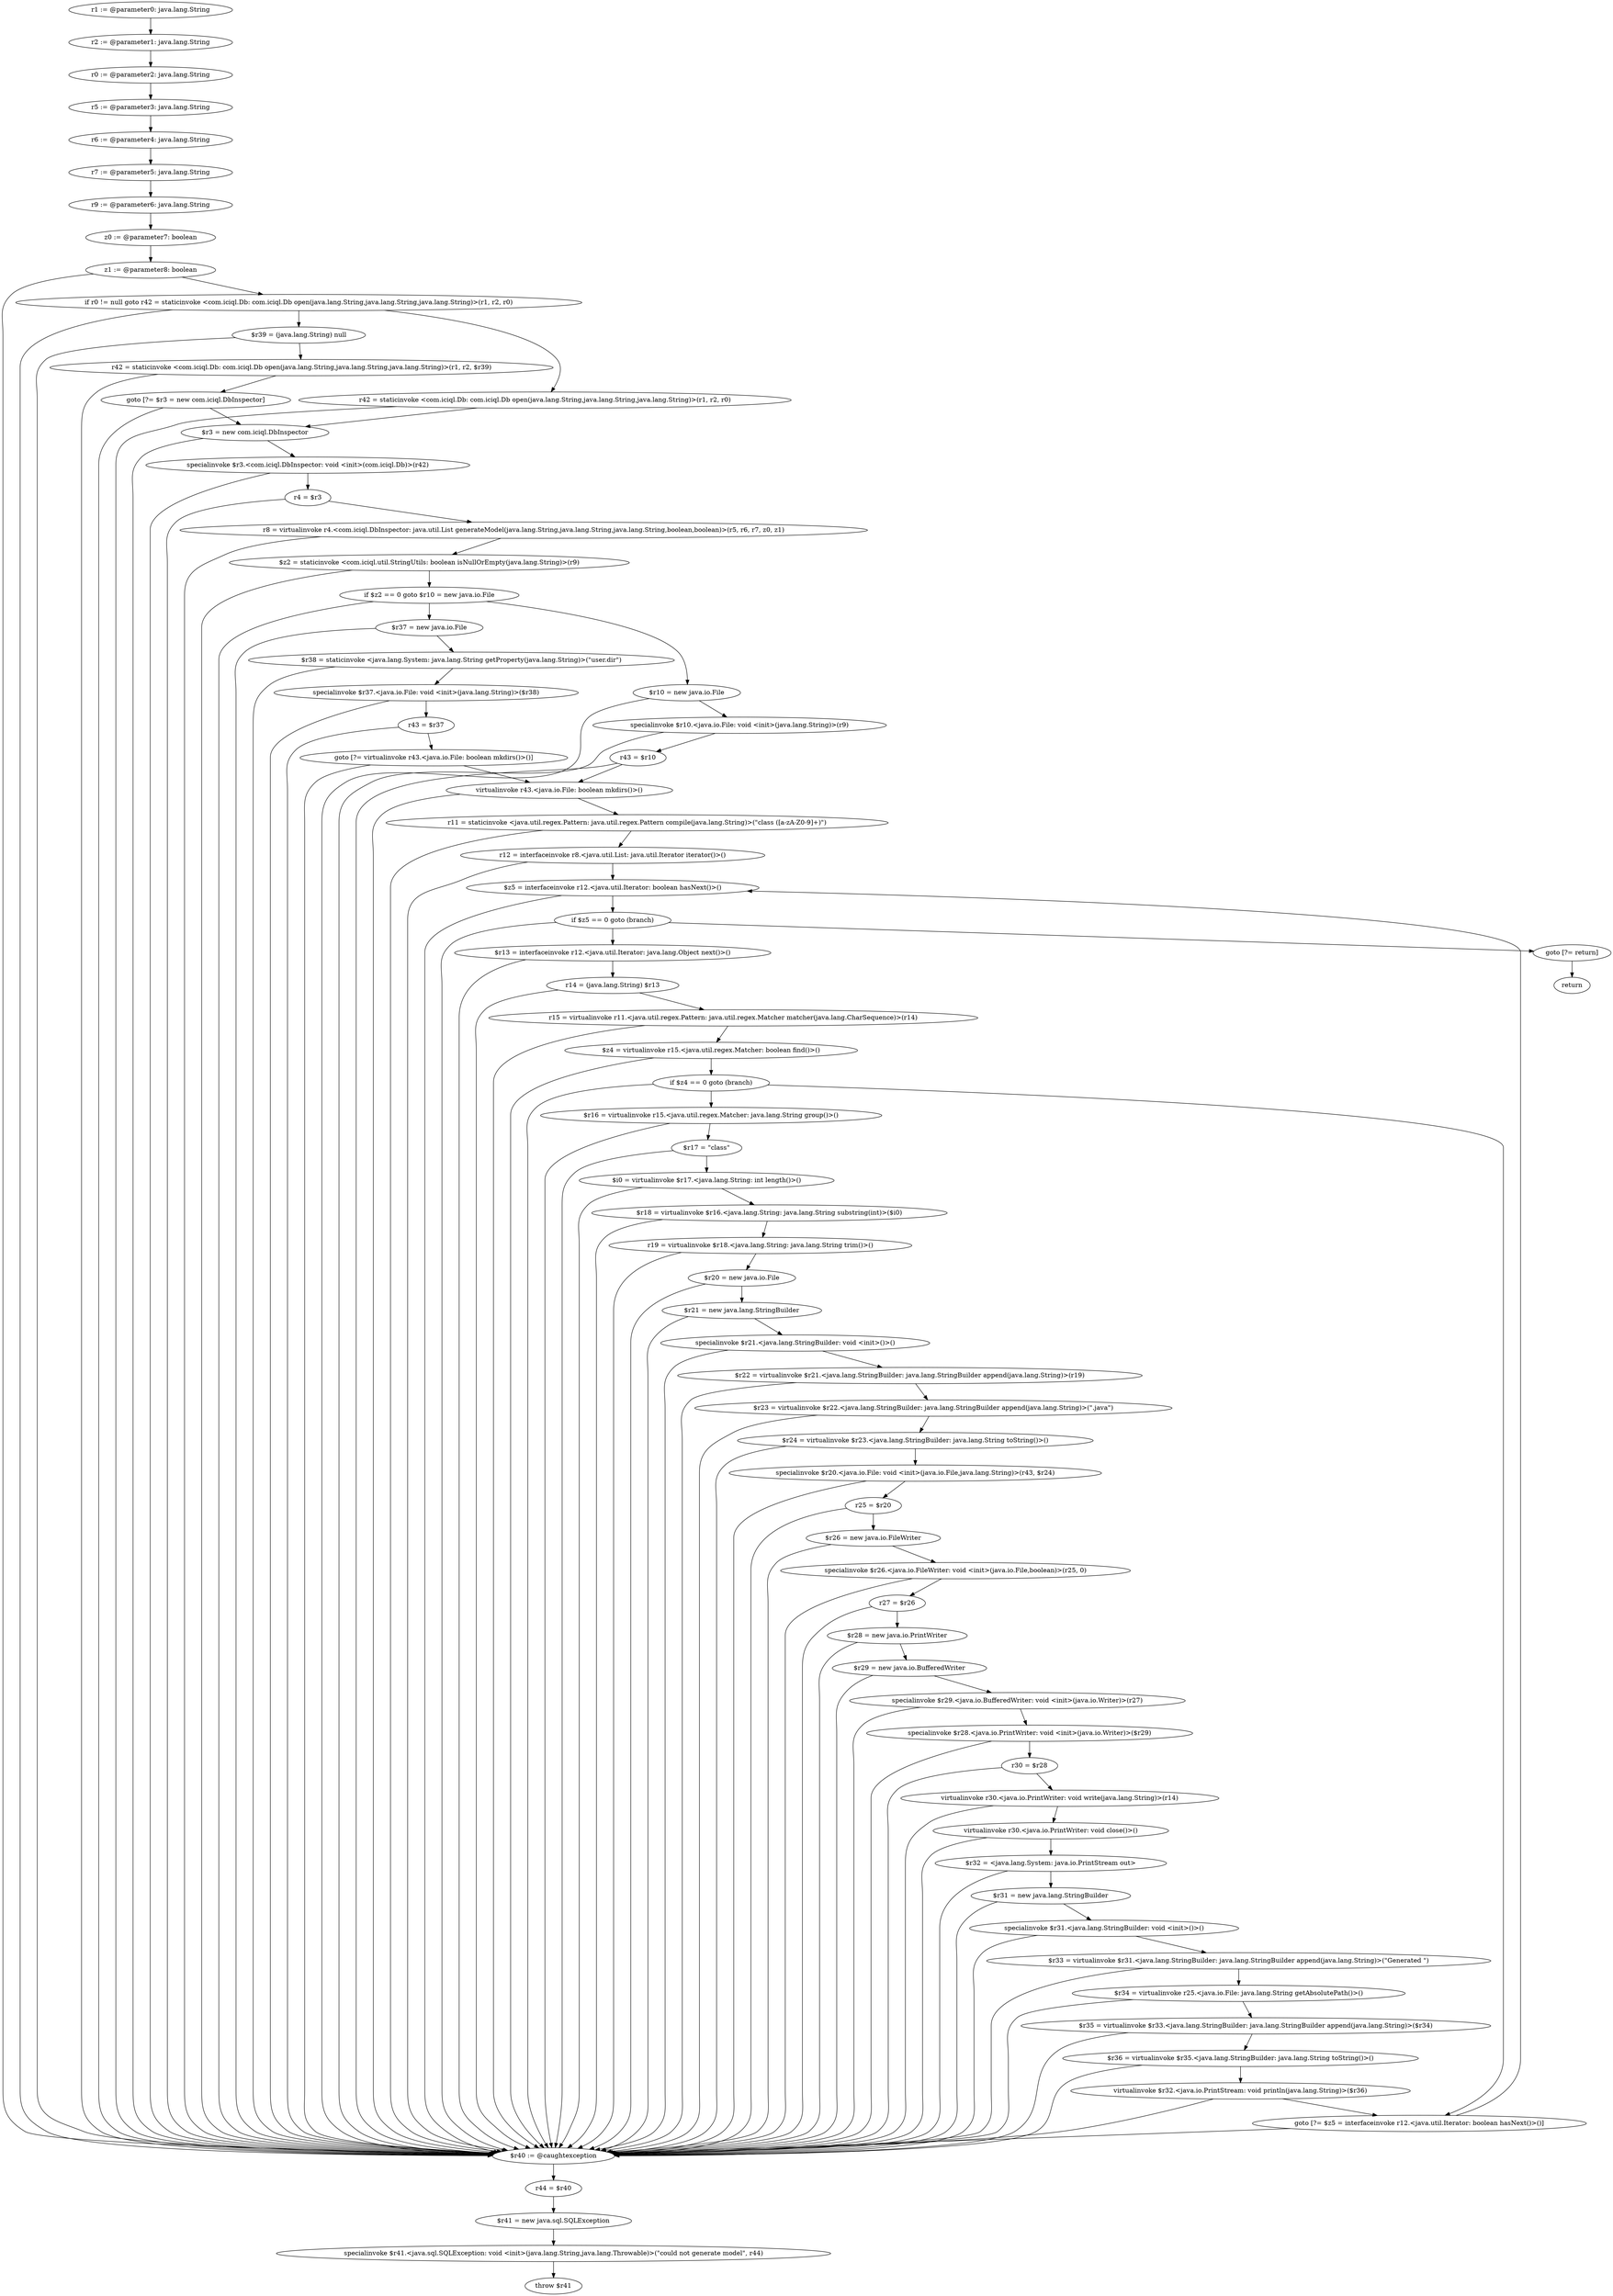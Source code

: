 digraph "unitGraph" {
    "r1 := @parameter0: java.lang.String"
    "r2 := @parameter1: java.lang.String"
    "r0 := @parameter2: java.lang.String"
    "r5 := @parameter3: java.lang.String"
    "r6 := @parameter4: java.lang.String"
    "r7 := @parameter5: java.lang.String"
    "r9 := @parameter6: java.lang.String"
    "z0 := @parameter7: boolean"
    "z1 := @parameter8: boolean"
    "if r0 != null goto r42 = staticinvoke <com.iciql.Db: com.iciql.Db open(java.lang.String,java.lang.String,java.lang.String)>(r1, r2, r0)"
    "$r39 = (java.lang.String) null"
    "r42 = staticinvoke <com.iciql.Db: com.iciql.Db open(java.lang.String,java.lang.String,java.lang.String)>(r1, r2, $r39)"
    "goto [?= $r3 = new com.iciql.DbInspector]"
    "r42 = staticinvoke <com.iciql.Db: com.iciql.Db open(java.lang.String,java.lang.String,java.lang.String)>(r1, r2, r0)"
    "$r3 = new com.iciql.DbInspector"
    "specialinvoke $r3.<com.iciql.DbInspector: void <init>(com.iciql.Db)>(r42)"
    "r4 = $r3"
    "r8 = virtualinvoke r4.<com.iciql.DbInspector: java.util.List generateModel(java.lang.String,java.lang.String,java.lang.String,boolean,boolean)>(r5, r6, r7, z0, z1)"
    "$z2 = staticinvoke <com.iciql.util.StringUtils: boolean isNullOrEmpty(java.lang.String)>(r9)"
    "if $z2 == 0 goto $r10 = new java.io.File"
    "$r37 = new java.io.File"
    "$r38 = staticinvoke <java.lang.System: java.lang.String getProperty(java.lang.String)>(\"user.dir\")"
    "specialinvoke $r37.<java.io.File: void <init>(java.lang.String)>($r38)"
    "r43 = $r37"
    "goto [?= virtualinvoke r43.<java.io.File: boolean mkdirs()>()]"
    "$r10 = new java.io.File"
    "specialinvoke $r10.<java.io.File: void <init>(java.lang.String)>(r9)"
    "r43 = $r10"
    "virtualinvoke r43.<java.io.File: boolean mkdirs()>()"
    "r11 = staticinvoke <java.util.regex.Pattern: java.util.regex.Pattern compile(java.lang.String)>(\"class ([a-zA-Z0-9]+)\")"
    "r12 = interfaceinvoke r8.<java.util.List: java.util.Iterator iterator()>()"
    "$z5 = interfaceinvoke r12.<java.util.Iterator: boolean hasNext()>()"
    "if $z5 == 0 goto (branch)"
    "$r13 = interfaceinvoke r12.<java.util.Iterator: java.lang.Object next()>()"
    "r14 = (java.lang.String) $r13"
    "r15 = virtualinvoke r11.<java.util.regex.Pattern: java.util.regex.Matcher matcher(java.lang.CharSequence)>(r14)"
    "$z4 = virtualinvoke r15.<java.util.regex.Matcher: boolean find()>()"
    "if $z4 == 0 goto (branch)"
    "$r16 = virtualinvoke r15.<java.util.regex.Matcher: java.lang.String group()>()"
    "$r17 = \"class\""
    "$i0 = virtualinvoke $r17.<java.lang.String: int length()>()"
    "$r18 = virtualinvoke $r16.<java.lang.String: java.lang.String substring(int)>($i0)"
    "r19 = virtualinvoke $r18.<java.lang.String: java.lang.String trim()>()"
    "$r20 = new java.io.File"
    "$r21 = new java.lang.StringBuilder"
    "specialinvoke $r21.<java.lang.StringBuilder: void <init>()>()"
    "$r22 = virtualinvoke $r21.<java.lang.StringBuilder: java.lang.StringBuilder append(java.lang.String)>(r19)"
    "$r23 = virtualinvoke $r22.<java.lang.StringBuilder: java.lang.StringBuilder append(java.lang.String)>(\".java\")"
    "$r24 = virtualinvoke $r23.<java.lang.StringBuilder: java.lang.String toString()>()"
    "specialinvoke $r20.<java.io.File: void <init>(java.io.File,java.lang.String)>(r43, $r24)"
    "r25 = $r20"
    "$r26 = new java.io.FileWriter"
    "specialinvoke $r26.<java.io.FileWriter: void <init>(java.io.File,boolean)>(r25, 0)"
    "r27 = $r26"
    "$r28 = new java.io.PrintWriter"
    "$r29 = new java.io.BufferedWriter"
    "specialinvoke $r29.<java.io.BufferedWriter: void <init>(java.io.Writer)>(r27)"
    "specialinvoke $r28.<java.io.PrintWriter: void <init>(java.io.Writer)>($r29)"
    "r30 = $r28"
    "virtualinvoke r30.<java.io.PrintWriter: void write(java.lang.String)>(r14)"
    "virtualinvoke r30.<java.io.PrintWriter: void close()>()"
    "$r32 = <java.lang.System: java.io.PrintStream out>"
    "$r31 = new java.lang.StringBuilder"
    "specialinvoke $r31.<java.lang.StringBuilder: void <init>()>()"
    "$r33 = virtualinvoke $r31.<java.lang.StringBuilder: java.lang.StringBuilder append(java.lang.String)>(\"Generated \")"
    "$r34 = virtualinvoke r25.<java.io.File: java.lang.String getAbsolutePath()>()"
    "$r35 = virtualinvoke $r33.<java.lang.StringBuilder: java.lang.StringBuilder append(java.lang.String)>($r34)"
    "$r36 = virtualinvoke $r35.<java.lang.StringBuilder: java.lang.String toString()>()"
    "virtualinvoke $r32.<java.io.PrintStream: void println(java.lang.String)>($r36)"
    "goto [?= $z5 = interfaceinvoke r12.<java.util.Iterator: boolean hasNext()>()]"
    "goto [?= return]"
    "$r40 := @caughtexception"
    "r44 = $r40"
    "$r41 = new java.sql.SQLException"
    "specialinvoke $r41.<java.sql.SQLException: void <init>(java.lang.String,java.lang.Throwable)>(\"could not generate model\", r44)"
    "throw $r41"
    "return"
    "r1 := @parameter0: java.lang.String"->"r2 := @parameter1: java.lang.String";
    "r2 := @parameter1: java.lang.String"->"r0 := @parameter2: java.lang.String";
    "r0 := @parameter2: java.lang.String"->"r5 := @parameter3: java.lang.String";
    "r5 := @parameter3: java.lang.String"->"r6 := @parameter4: java.lang.String";
    "r6 := @parameter4: java.lang.String"->"r7 := @parameter5: java.lang.String";
    "r7 := @parameter5: java.lang.String"->"r9 := @parameter6: java.lang.String";
    "r9 := @parameter6: java.lang.String"->"z0 := @parameter7: boolean";
    "z0 := @parameter7: boolean"->"z1 := @parameter8: boolean";
    "z1 := @parameter8: boolean"->"if r0 != null goto r42 = staticinvoke <com.iciql.Db: com.iciql.Db open(java.lang.String,java.lang.String,java.lang.String)>(r1, r2, r0)";
    "z1 := @parameter8: boolean"->"$r40 := @caughtexception";
    "if r0 != null goto r42 = staticinvoke <com.iciql.Db: com.iciql.Db open(java.lang.String,java.lang.String,java.lang.String)>(r1, r2, r0)"->"$r39 = (java.lang.String) null";
    "if r0 != null goto r42 = staticinvoke <com.iciql.Db: com.iciql.Db open(java.lang.String,java.lang.String,java.lang.String)>(r1, r2, r0)"->"r42 = staticinvoke <com.iciql.Db: com.iciql.Db open(java.lang.String,java.lang.String,java.lang.String)>(r1, r2, r0)";
    "if r0 != null goto r42 = staticinvoke <com.iciql.Db: com.iciql.Db open(java.lang.String,java.lang.String,java.lang.String)>(r1, r2, r0)"->"$r40 := @caughtexception";
    "$r39 = (java.lang.String) null"->"r42 = staticinvoke <com.iciql.Db: com.iciql.Db open(java.lang.String,java.lang.String,java.lang.String)>(r1, r2, $r39)";
    "$r39 = (java.lang.String) null"->"$r40 := @caughtexception";
    "r42 = staticinvoke <com.iciql.Db: com.iciql.Db open(java.lang.String,java.lang.String,java.lang.String)>(r1, r2, $r39)"->"goto [?= $r3 = new com.iciql.DbInspector]";
    "r42 = staticinvoke <com.iciql.Db: com.iciql.Db open(java.lang.String,java.lang.String,java.lang.String)>(r1, r2, $r39)"->"$r40 := @caughtexception";
    "goto [?= $r3 = new com.iciql.DbInspector]"->"$r3 = new com.iciql.DbInspector";
    "goto [?= $r3 = new com.iciql.DbInspector]"->"$r40 := @caughtexception";
    "r42 = staticinvoke <com.iciql.Db: com.iciql.Db open(java.lang.String,java.lang.String,java.lang.String)>(r1, r2, r0)"->"$r3 = new com.iciql.DbInspector";
    "r42 = staticinvoke <com.iciql.Db: com.iciql.Db open(java.lang.String,java.lang.String,java.lang.String)>(r1, r2, r0)"->"$r40 := @caughtexception";
    "$r3 = new com.iciql.DbInspector"->"specialinvoke $r3.<com.iciql.DbInspector: void <init>(com.iciql.Db)>(r42)";
    "$r3 = new com.iciql.DbInspector"->"$r40 := @caughtexception";
    "specialinvoke $r3.<com.iciql.DbInspector: void <init>(com.iciql.Db)>(r42)"->"r4 = $r3";
    "specialinvoke $r3.<com.iciql.DbInspector: void <init>(com.iciql.Db)>(r42)"->"$r40 := @caughtexception";
    "r4 = $r3"->"r8 = virtualinvoke r4.<com.iciql.DbInspector: java.util.List generateModel(java.lang.String,java.lang.String,java.lang.String,boolean,boolean)>(r5, r6, r7, z0, z1)";
    "r4 = $r3"->"$r40 := @caughtexception";
    "r8 = virtualinvoke r4.<com.iciql.DbInspector: java.util.List generateModel(java.lang.String,java.lang.String,java.lang.String,boolean,boolean)>(r5, r6, r7, z0, z1)"->"$z2 = staticinvoke <com.iciql.util.StringUtils: boolean isNullOrEmpty(java.lang.String)>(r9)";
    "r8 = virtualinvoke r4.<com.iciql.DbInspector: java.util.List generateModel(java.lang.String,java.lang.String,java.lang.String,boolean,boolean)>(r5, r6, r7, z0, z1)"->"$r40 := @caughtexception";
    "$z2 = staticinvoke <com.iciql.util.StringUtils: boolean isNullOrEmpty(java.lang.String)>(r9)"->"if $z2 == 0 goto $r10 = new java.io.File";
    "$z2 = staticinvoke <com.iciql.util.StringUtils: boolean isNullOrEmpty(java.lang.String)>(r9)"->"$r40 := @caughtexception";
    "if $z2 == 0 goto $r10 = new java.io.File"->"$r37 = new java.io.File";
    "if $z2 == 0 goto $r10 = new java.io.File"->"$r10 = new java.io.File";
    "if $z2 == 0 goto $r10 = new java.io.File"->"$r40 := @caughtexception";
    "$r37 = new java.io.File"->"$r38 = staticinvoke <java.lang.System: java.lang.String getProperty(java.lang.String)>(\"user.dir\")";
    "$r37 = new java.io.File"->"$r40 := @caughtexception";
    "$r38 = staticinvoke <java.lang.System: java.lang.String getProperty(java.lang.String)>(\"user.dir\")"->"specialinvoke $r37.<java.io.File: void <init>(java.lang.String)>($r38)";
    "$r38 = staticinvoke <java.lang.System: java.lang.String getProperty(java.lang.String)>(\"user.dir\")"->"$r40 := @caughtexception";
    "specialinvoke $r37.<java.io.File: void <init>(java.lang.String)>($r38)"->"r43 = $r37";
    "specialinvoke $r37.<java.io.File: void <init>(java.lang.String)>($r38)"->"$r40 := @caughtexception";
    "r43 = $r37"->"goto [?= virtualinvoke r43.<java.io.File: boolean mkdirs()>()]";
    "r43 = $r37"->"$r40 := @caughtexception";
    "goto [?= virtualinvoke r43.<java.io.File: boolean mkdirs()>()]"->"virtualinvoke r43.<java.io.File: boolean mkdirs()>()";
    "goto [?= virtualinvoke r43.<java.io.File: boolean mkdirs()>()]"->"$r40 := @caughtexception";
    "$r10 = new java.io.File"->"specialinvoke $r10.<java.io.File: void <init>(java.lang.String)>(r9)";
    "$r10 = new java.io.File"->"$r40 := @caughtexception";
    "specialinvoke $r10.<java.io.File: void <init>(java.lang.String)>(r9)"->"r43 = $r10";
    "specialinvoke $r10.<java.io.File: void <init>(java.lang.String)>(r9)"->"$r40 := @caughtexception";
    "r43 = $r10"->"virtualinvoke r43.<java.io.File: boolean mkdirs()>()";
    "r43 = $r10"->"$r40 := @caughtexception";
    "virtualinvoke r43.<java.io.File: boolean mkdirs()>()"->"r11 = staticinvoke <java.util.regex.Pattern: java.util.regex.Pattern compile(java.lang.String)>(\"class ([a-zA-Z0-9]+)\")";
    "virtualinvoke r43.<java.io.File: boolean mkdirs()>()"->"$r40 := @caughtexception";
    "r11 = staticinvoke <java.util.regex.Pattern: java.util.regex.Pattern compile(java.lang.String)>(\"class ([a-zA-Z0-9]+)\")"->"r12 = interfaceinvoke r8.<java.util.List: java.util.Iterator iterator()>()";
    "r11 = staticinvoke <java.util.regex.Pattern: java.util.regex.Pattern compile(java.lang.String)>(\"class ([a-zA-Z0-9]+)\")"->"$r40 := @caughtexception";
    "r12 = interfaceinvoke r8.<java.util.List: java.util.Iterator iterator()>()"->"$z5 = interfaceinvoke r12.<java.util.Iterator: boolean hasNext()>()";
    "r12 = interfaceinvoke r8.<java.util.List: java.util.Iterator iterator()>()"->"$r40 := @caughtexception";
    "$z5 = interfaceinvoke r12.<java.util.Iterator: boolean hasNext()>()"->"if $z5 == 0 goto (branch)";
    "$z5 = interfaceinvoke r12.<java.util.Iterator: boolean hasNext()>()"->"$r40 := @caughtexception";
    "if $z5 == 0 goto (branch)"->"$r13 = interfaceinvoke r12.<java.util.Iterator: java.lang.Object next()>()";
    "if $z5 == 0 goto (branch)"->"goto [?= return]";
    "if $z5 == 0 goto (branch)"->"$r40 := @caughtexception";
    "$r13 = interfaceinvoke r12.<java.util.Iterator: java.lang.Object next()>()"->"r14 = (java.lang.String) $r13";
    "$r13 = interfaceinvoke r12.<java.util.Iterator: java.lang.Object next()>()"->"$r40 := @caughtexception";
    "r14 = (java.lang.String) $r13"->"r15 = virtualinvoke r11.<java.util.regex.Pattern: java.util.regex.Matcher matcher(java.lang.CharSequence)>(r14)";
    "r14 = (java.lang.String) $r13"->"$r40 := @caughtexception";
    "r15 = virtualinvoke r11.<java.util.regex.Pattern: java.util.regex.Matcher matcher(java.lang.CharSequence)>(r14)"->"$z4 = virtualinvoke r15.<java.util.regex.Matcher: boolean find()>()";
    "r15 = virtualinvoke r11.<java.util.regex.Pattern: java.util.regex.Matcher matcher(java.lang.CharSequence)>(r14)"->"$r40 := @caughtexception";
    "$z4 = virtualinvoke r15.<java.util.regex.Matcher: boolean find()>()"->"if $z4 == 0 goto (branch)";
    "$z4 = virtualinvoke r15.<java.util.regex.Matcher: boolean find()>()"->"$r40 := @caughtexception";
    "if $z4 == 0 goto (branch)"->"$r16 = virtualinvoke r15.<java.util.regex.Matcher: java.lang.String group()>()";
    "if $z4 == 0 goto (branch)"->"goto [?= $z5 = interfaceinvoke r12.<java.util.Iterator: boolean hasNext()>()]";
    "if $z4 == 0 goto (branch)"->"$r40 := @caughtexception";
    "$r16 = virtualinvoke r15.<java.util.regex.Matcher: java.lang.String group()>()"->"$r17 = \"class\"";
    "$r16 = virtualinvoke r15.<java.util.regex.Matcher: java.lang.String group()>()"->"$r40 := @caughtexception";
    "$r17 = \"class\""->"$i0 = virtualinvoke $r17.<java.lang.String: int length()>()";
    "$r17 = \"class\""->"$r40 := @caughtexception";
    "$i0 = virtualinvoke $r17.<java.lang.String: int length()>()"->"$r18 = virtualinvoke $r16.<java.lang.String: java.lang.String substring(int)>($i0)";
    "$i0 = virtualinvoke $r17.<java.lang.String: int length()>()"->"$r40 := @caughtexception";
    "$r18 = virtualinvoke $r16.<java.lang.String: java.lang.String substring(int)>($i0)"->"r19 = virtualinvoke $r18.<java.lang.String: java.lang.String trim()>()";
    "$r18 = virtualinvoke $r16.<java.lang.String: java.lang.String substring(int)>($i0)"->"$r40 := @caughtexception";
    "r19 = virtualinvoke $r18.<java.lang.String: java.lang.String trim()>()"->"$r20 = new java.io.File";
    "r19 = virtualinvoke $r18.<java.lang.String: java.lang.String trim()>()"->"$r40 := @caughtexception";
    "$r20 = new java.io.File"->"$r21 = new java.lang.StringBuilder";
    "$r20 = new java.io.File"->"$r40 := @caughtexception";
    "$r21 = new java.lang.StringBuilder"->"specialinvoke $r21.<java.lang.StringBuilder: void <init>()>()";
    "$r21 = new java.lang.StringBuilder"->"$r40 := @caughtexception";
    "specialinvoke $r21.<java.lang.StringBuilder: void <init>()>()"->"$r22 = virtualinvoke $r21.<java.lang.StringBuilder: java.lang.StringBuilder append(java.lang.String)>(r19)";
    "specialinvoke $r21.<java.lang.StringBuilder: void <init>()>()"->"$r40 := @caughtexception";
    "$r22 = virtualinvoke $r21.<java.lang.StringBuilder: java.lang.StringBuilder append(java.lang.String)>(r19)"->"$r23 = virtualinvoke $r22.<java.lang.StringBuilder: java.lang.StringBuilder append(java.lang.String)>(\".java\")";
    "$r22 = virtualinvoke $r21.<java.lang.StringBuilder: java.lang.StringBuilder append(java.lang.String)>(r19)"->"$r40 := @caughtexception";
    "$r23 = virtualinvoke $r22.<java.lang.StringBuilder: java.lang.StringBuilder append(java.lang.String)>(\".java\")"->"$r24 = virtualinvoke $r23.<java.lang.StringBuilder: java.lang.String toString()>()";
    "$r23 = virtualinvoke $r22.<java.lang.StringBuilder: java.lang.StringBuilder append(java.lang.String)>(\".java\")"->"$r40 := @caughtexception";
    "$r24 = virtualinvoke $r23.<java.lang.StringBuilder: java.lang.String toString()>()"->"specialinvoke $r20.<java.io.File: void <init>(java.io.File,java.lang.String)>(r43, $r24)";
    "$r24 = virtualinvoke $r23.<java.lang.StringBuilder: java.lang.String toString()>()"->"$r40 := @caughtexception";
    "specialinvoke $r20.<java.io.File: void <init>(java.io.File,java.lang.String)>(r43, $r24)"->"r25 = $r20";
    "specialinvoke $r20.<java.io.File: void <init>(java.io.File,java.lang.String)>(r43, $r24)"->"$r40 := @caughtexception";
    "r25 = $r20"->"$r26 = new java.io.FileWriter";
    "r25 = $r20"->"$r40 := @caughtexception";
    "$r26 = new java.io.FileWriter"->"specialinvoke $r26.<java.io.FileWriter: void <init>(java.io.File,boolean)>(r25, 0)";
    "$r26 = new java.io.FileWriter"->"$r40 := @caughtexception";
    "specialinvoke $r26.<java.io.FileWriter: void <init>(java.io.File,boolean)>(r25, 0)"->"r27 = $r26";
    "specialinvoke $r26.<java.io.FileWriter: void <init>(java.io.File,boolean)>(r25, 0)"->"$r40 := @caughtexception";
    "r27 = $r26"->"$r28 = new java.io.PrintWriter";
    "r27 = $r26"->"$r40 := @caughtexception";
    "$r28 = new java.io.PrintWriter"->"$r29 = new java.io.BufferedWriter";
    "$r28 = new java.io.PrintWriter"->"$r40 := @caughtexception";
    "$r29 = new java.io.BufferedWriter"->"specialinvoke $r29.<java.io.BufferedWriter: void <init>(java.io.Writer)>(r27)";
    "$r29 = new java.io.BufferedWriter"->"$r40 := @caughtexception";
    "specialinvoke $r29.<java.io.BufferedWriter: void <init>(java.io.Writer)>(r27)"->"specialinvoke $r28.<java.io.PrintWriter: void <init>(java.io.Writer)>($r29)";
    "specialinvoke $r29.<java.io.BufferedWriter: void <init>(java.io.Writer)>(r27)"->"$r40 := @caughtexception";
    "specialinvoke $r28.<java.io.PrintWriter: void <init>(java.io.Writer)>($r29)"->"r30 = $r28";
    "specialinvoke $r28.<java.io.PrintWriter: void <init>(java.io.Writer)>($r29)"->"$r40 := @caughtexception";
    "r30 = $r28"->"virtualinvoke r30.<java.io.PrintWriter: void write(java.lang.String)>(r14)";
    "r30 = $r28"->"$r40 := @caughtexception";
    "virtualinvoke r30.<java.io.PrintWriter: void write(java.lang.String)>(r14)"->"virtualinvoke r30.<java.io.PrintWriter: void close()>()";
    "virtualinvoke r30.<java.io.PrintWriter: void write(java.lang.String)>(r14)"->"$r40 := @caughtexception";
    "virtualinvoke r30.<java.io.PrintWriter: void close()>()"->"$r32 = <java.lang.System: java.io.PrintStream out>";
    "virtualinvoke r30.<java.io.PrintWriter: void close()>()"->"$r40 := @caughtexception";
    "$r32 = <java.lang.System: java.io.PrintStream out>"->"$r31 = new java.lang.StringBuilder";
    "$r32 = <java.lang.System: java.io.PrintStream out>"->"$r40 := @caughtexception";
    "$r31 = new java.lang.StringBuilder"->"specialinvoke $r31.<java.lang.StringBuilder: void <init>()>()";
    "$r31 = new java.lang.StringBuilder"->"$r40 := @caughtexception";
    "specialinvoke $r31.<java.lang.StringBuilder: void <init>()>()"->"$r33 = virtualinvoke $r31.<java.lang.StringBuilder: java.lang.StringBuilder append(java.lang.String)>(\"Generated \")";
    "specialinvoke $r31.<java.lang.StringBuilder: void <init>()>()"->"$r40 := @caughtexception";
    "$r33 = virtualinvoke $r31.<java.lang.StringBuilder: java.lang.StringBuilder append(java.lang.String)>(\"Generated \")"->"$r34 = virtualinvoke r25.<java.io.File: java.lang.String getAbsolutePath()>()";
    "$r33 = virtualinvoke $r31.<java.lang.StringBuilder: java.lang.StringBuilder append(java.lang.String)>(\"Generated \")"->"$r40 := @caughtexception";
    "$r34 = virtualinvoke r25.<java.io.File: java.lang.String getAbsolutePath()>()"->"$r35 = virtualinvoke $r33.<java.lang.StringBuilder: java.lang.StringBuilder append(java.lang.String)>($r34)";
    "$r34 = virtualinvoke r25.<java.io.File: java.lang.String getAbsolutePath()>()"->"$r40 := @caughtexception";
    "$r35 = virtualinvoke $r33.<java.lang.StringBuilder: java.lang.StringBuilder append(java.lang.String)>($r34)"->"$r36 = virtualinvoke $r35.<java.lang.StringBuilder: java.lang.String toString()>()";
    "$r35 = virtualinvoke $r33.<java.lang.StringBuilder: java.lang.StringBuilder append(java.lang.String)>($r34)"->"$r40 := @caughtexception";
    "$r36 = virtualinvoke $r35.<java.lang.StringBuilder: java.lang.String toString()>()"->"virtualinvoke $r32.<java.io.PrintStream: void println(java.lang.String)>($r36)";
    "$r36 = virtualinvoke $r35.<java.lang.StringBuilder: java.lang.String toString()>()"->"$r40 := @caughtexception";
    "virtualinvoke $r32.<java.io.PrintStream: void println(java.lang.String)>($r36)"->"goto [?= $z5 = interfaceinvoke r12.<java.util.Iterator: boolean hasNext()>()]";
    "virtualinvoke $r32.<java.io.PrintStream: void println(java.lang.String)>($r36)"->"$r40 := @caughtexception";
    "goto [?= $z5 = interfaceinvoke r12.<java.util.Iterator: boolean hasNext()>()]"->"$z5 = interfaceinvoke r12.<java.util.Iterator: boolean hasNext()>()";
    "goto [?= $z5 = interfaceinvoke r12.<java.util.Iterator: boolean hasNext()>()]"->"$r40 := @caughtexception";
    "goto [?= return]"->"return";
    "$r40 := @caughtexception"->"r44 = $r40";
    "r44 = $r40"->"$r41 = new java.sql.SQLException";
    "$r41 = new java.sql.SQLException"->"specialinvoke $r41.<java.sql.SQLException: void <init>(java.lang.String,java.lang.Throwable)>(\"could not generate model\", r44)";
    "specialinvoke $r41.<java.sql.SQLException: void <init>(java.lang.String,java.lang.Throwable)>(\"could not generate model\", r44)"->"throw $r41";
}
